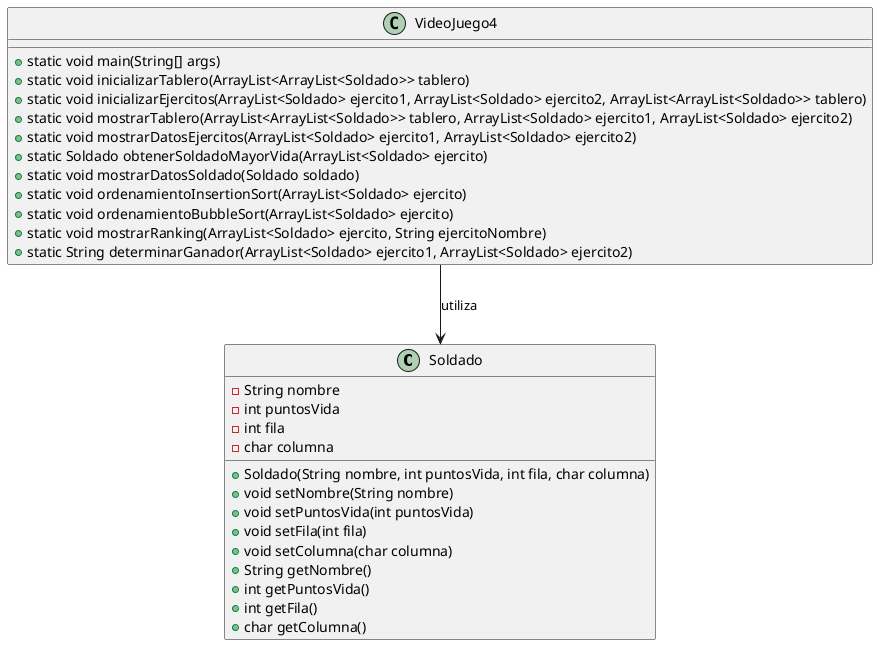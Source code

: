 @startuml Diagrama

class Soldado {
    - String nombre
    - int puntosVida
    - int fila
    - char columna
    
    + Soldado(String nombre, int puntosVida, int fila, char columna)
    + void setNombre(String nombre)
    + void setPuntosVida(int puntosVida)
    + void setFila(int fila)
    + void setColumna(char columna)
    + String getNombre()
    + int getPuntosVida()
    + int getFila()
    + char getColumna()
}

class VideoJuego4 {
    + static void main(String[] args)
    + static void inicializarTablero(ArrayList<ArrayList<Soldado>> tablero)
    + static void inicializarEjercitos(ArrayList<Soldado> ejercito1, ArrayList<Soldado> ejercito2, ArrayList<ArrayList<Soldado>> tablero)
    + static void mostrarTablero(ArrayList<ArrayList<Soldado>> tablero, ArrayList<Soldado> ejercito1, ArrayList<Soldado> ejercito2)
    + static void mostrarDatosEjercitos(ArrayList<Soldado> ejercito1, ArrayList<Soldado> ejercito2)
    + static Soldado obtenerSoldadoMayorVida(ArrayList<Soldado> ejercito)
    + static void mostrarDatosSoldado(Soldado soldado)
    + static void ordenamientoInsertionSort(ArrayList<Soldado> ejercito)
    + static void ordenamientoBubbleSort(ArrayList<Soldado> ejercito)
    + static void mostrarRanking(ArrayList<Soldado> ejercito, String ejercitoNombre)
    + static String determinarGanador(ArrayList<Soldado> ejercito1, ArrayList<Soldado> ejercito2)
}

VideoJuego4 --> Soldado : utiliza

@enduml